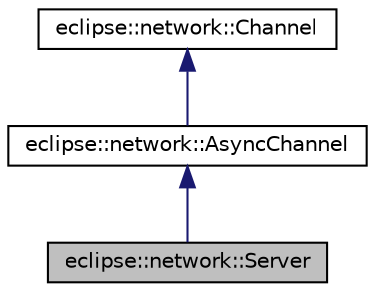 digraph G
{
  edge [fontname="Helvetica",fontsize="10",labelfontname="Helvetica",labelfontsize="10"];
  node [fontname="Helvetica",fontsize="10",shape=record];
  Node1 [label="eclipse::network::Server",height=0.2,width=0.4,color="black", fillcolor="grey75", style="filled" fontcolor="black"];
  Node2 -> Node1 [dir="back",color="midnightblue",fontsize="10",style="solid",fontname="Helvetica"];
  Node2 [label="eclipse::network::AsyncChannel",height=0.2,width=0.4,color="black", fillcolor="white", style="filled",URL="$classeclipse_1_1network_1_1AsyncChannel.html"];
  Node3 -> Node2 [dir="back",color="midnightblue",fontsize="10",style="solid",fontname="Helvetica"];
  Node3 [label="eclipse::network::Channel",height=0.2,width=0.4,color="black", fillcolor="white", style="filled",URL="$classeclipse_1_1network_1_1Channel.html"];
}
